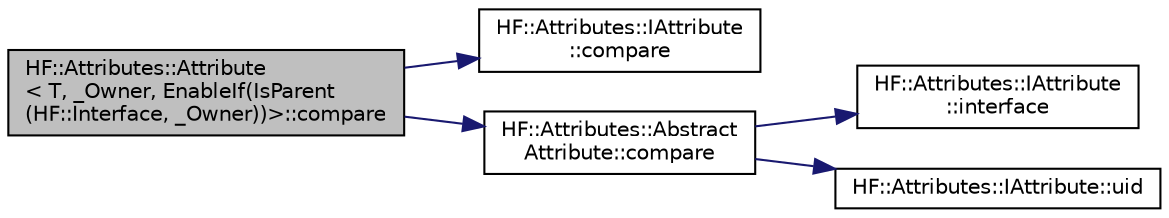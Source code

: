 digraph "HF::Attributes::Attribute&lt; T, _Owner, EnableIf(IsParent(HF::Interface, _Owner))&gt;::compare"
{
  edge [fontname="Helvetica",fontsize="10",labelfontname="Helvetica",labelfontsize="10"];
  node [fontname="Helvetica",fontsize="10",shape=record];
  rankdir="LR";
  Node18 [label="HF::Attributes::Attribute\l\< T, _Owner, EnableIf(IsParent\l(HF::Interface, _Owner))\>::compare",height=0.2,width=0.4,color="black", fillcolor="grey75", style="filled", fontcolor="black"];
  Node18 -> Node19 [color="midnightblue",fontsize="10",style="solid",fontname="Helvetica"];
  Node19 [label="HF::Attributes::IAttribute\l::compare",height=0.2,width=0.4,color="black", fillcolor="white", style="filled",URL="$structHF_1_1Attributes_1_1IAttribute.html#aedc2b0b0b87b91b8a5f376633765e3e4",tooltip="Compare this attribute with the given attribute in other. "];
  Node18 -> Node20 [color="midnightblue",fontsize="10",style="solid",fontname="Helvetica"];
  Node20 [label="HF::Attributes::Abstract\lAttribute::compare",height=0.2,width=0.4,color="black", fillcolor="white", style="filled",URL="$classHF_1_1Attributes_1_1AbstractAttribute.html#a29de98241b8ac34cf1c207a739e4c288",tooltip="Compare this attribute with the given attribute in other. "];
  Node20 -> Node21 [color="midnightblue",fontsize="10",style="solid",fontname="Helvetica"];
  Node21 [label="HF::Attributes::IAttribute\l::interface",height=0.2,width=0.4,color="black", fillcolor="white", style="filled",URL="$structHF_1_1Attributes_1_1IAttribute.html#acb205106c9f04179660493b026c77eac",tooltip="Return the UID of the interface the attribute belongs to. "];
  Node20 -> Node22 [color="midnightblue",fontsize="10",style="solid",fontname="Helvetica"];
  Node22 [label="HF::Attributes::IAttribute::uid",height=0.2,width=0.4,color="black", fillcolor="white", style="filled",URL="$structHF_1_1Attributes_1_1IAttribute.html#a4a8d92432eac4e0b9b30bda9f1d87833",tooltip="Attribute&#39;s UID. "];
}
